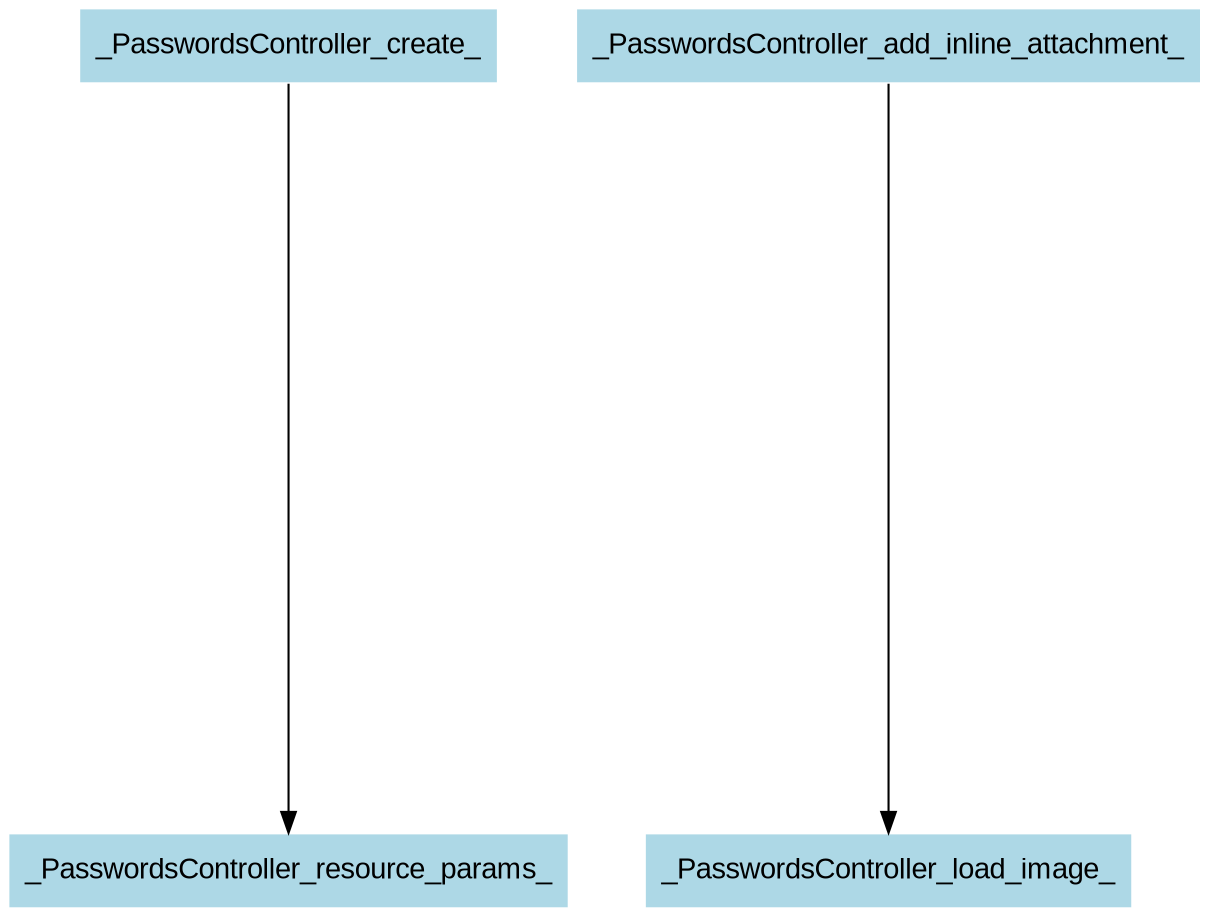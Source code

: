 digraph CallGraph {
ranksep=5;
nodesep=0.5;
node [fontname=Arial];
edge [fontname=Arial];
_PasswordsController_create_ -> _PasswordsController_resource_params_;
_PasswordsController_create_ [shape=box, style=filled, fillcolor=lightblue  , color=white];
_PasswordsController_resource_params_ [shape=box, style=filled, fillcolor=lightblue  , color=white];
_PasswordsController_add_inline_attachment_ -> _PasswordsController_load_image_;
_PasswordsController_add_inline_attachment_ [shape=box, style=filled, fillcolor=lightblue  , color=white];
_PasswordsController_load_image_ [shape=box, style=filled, fillcolor=lightblue  , color=white];
}
